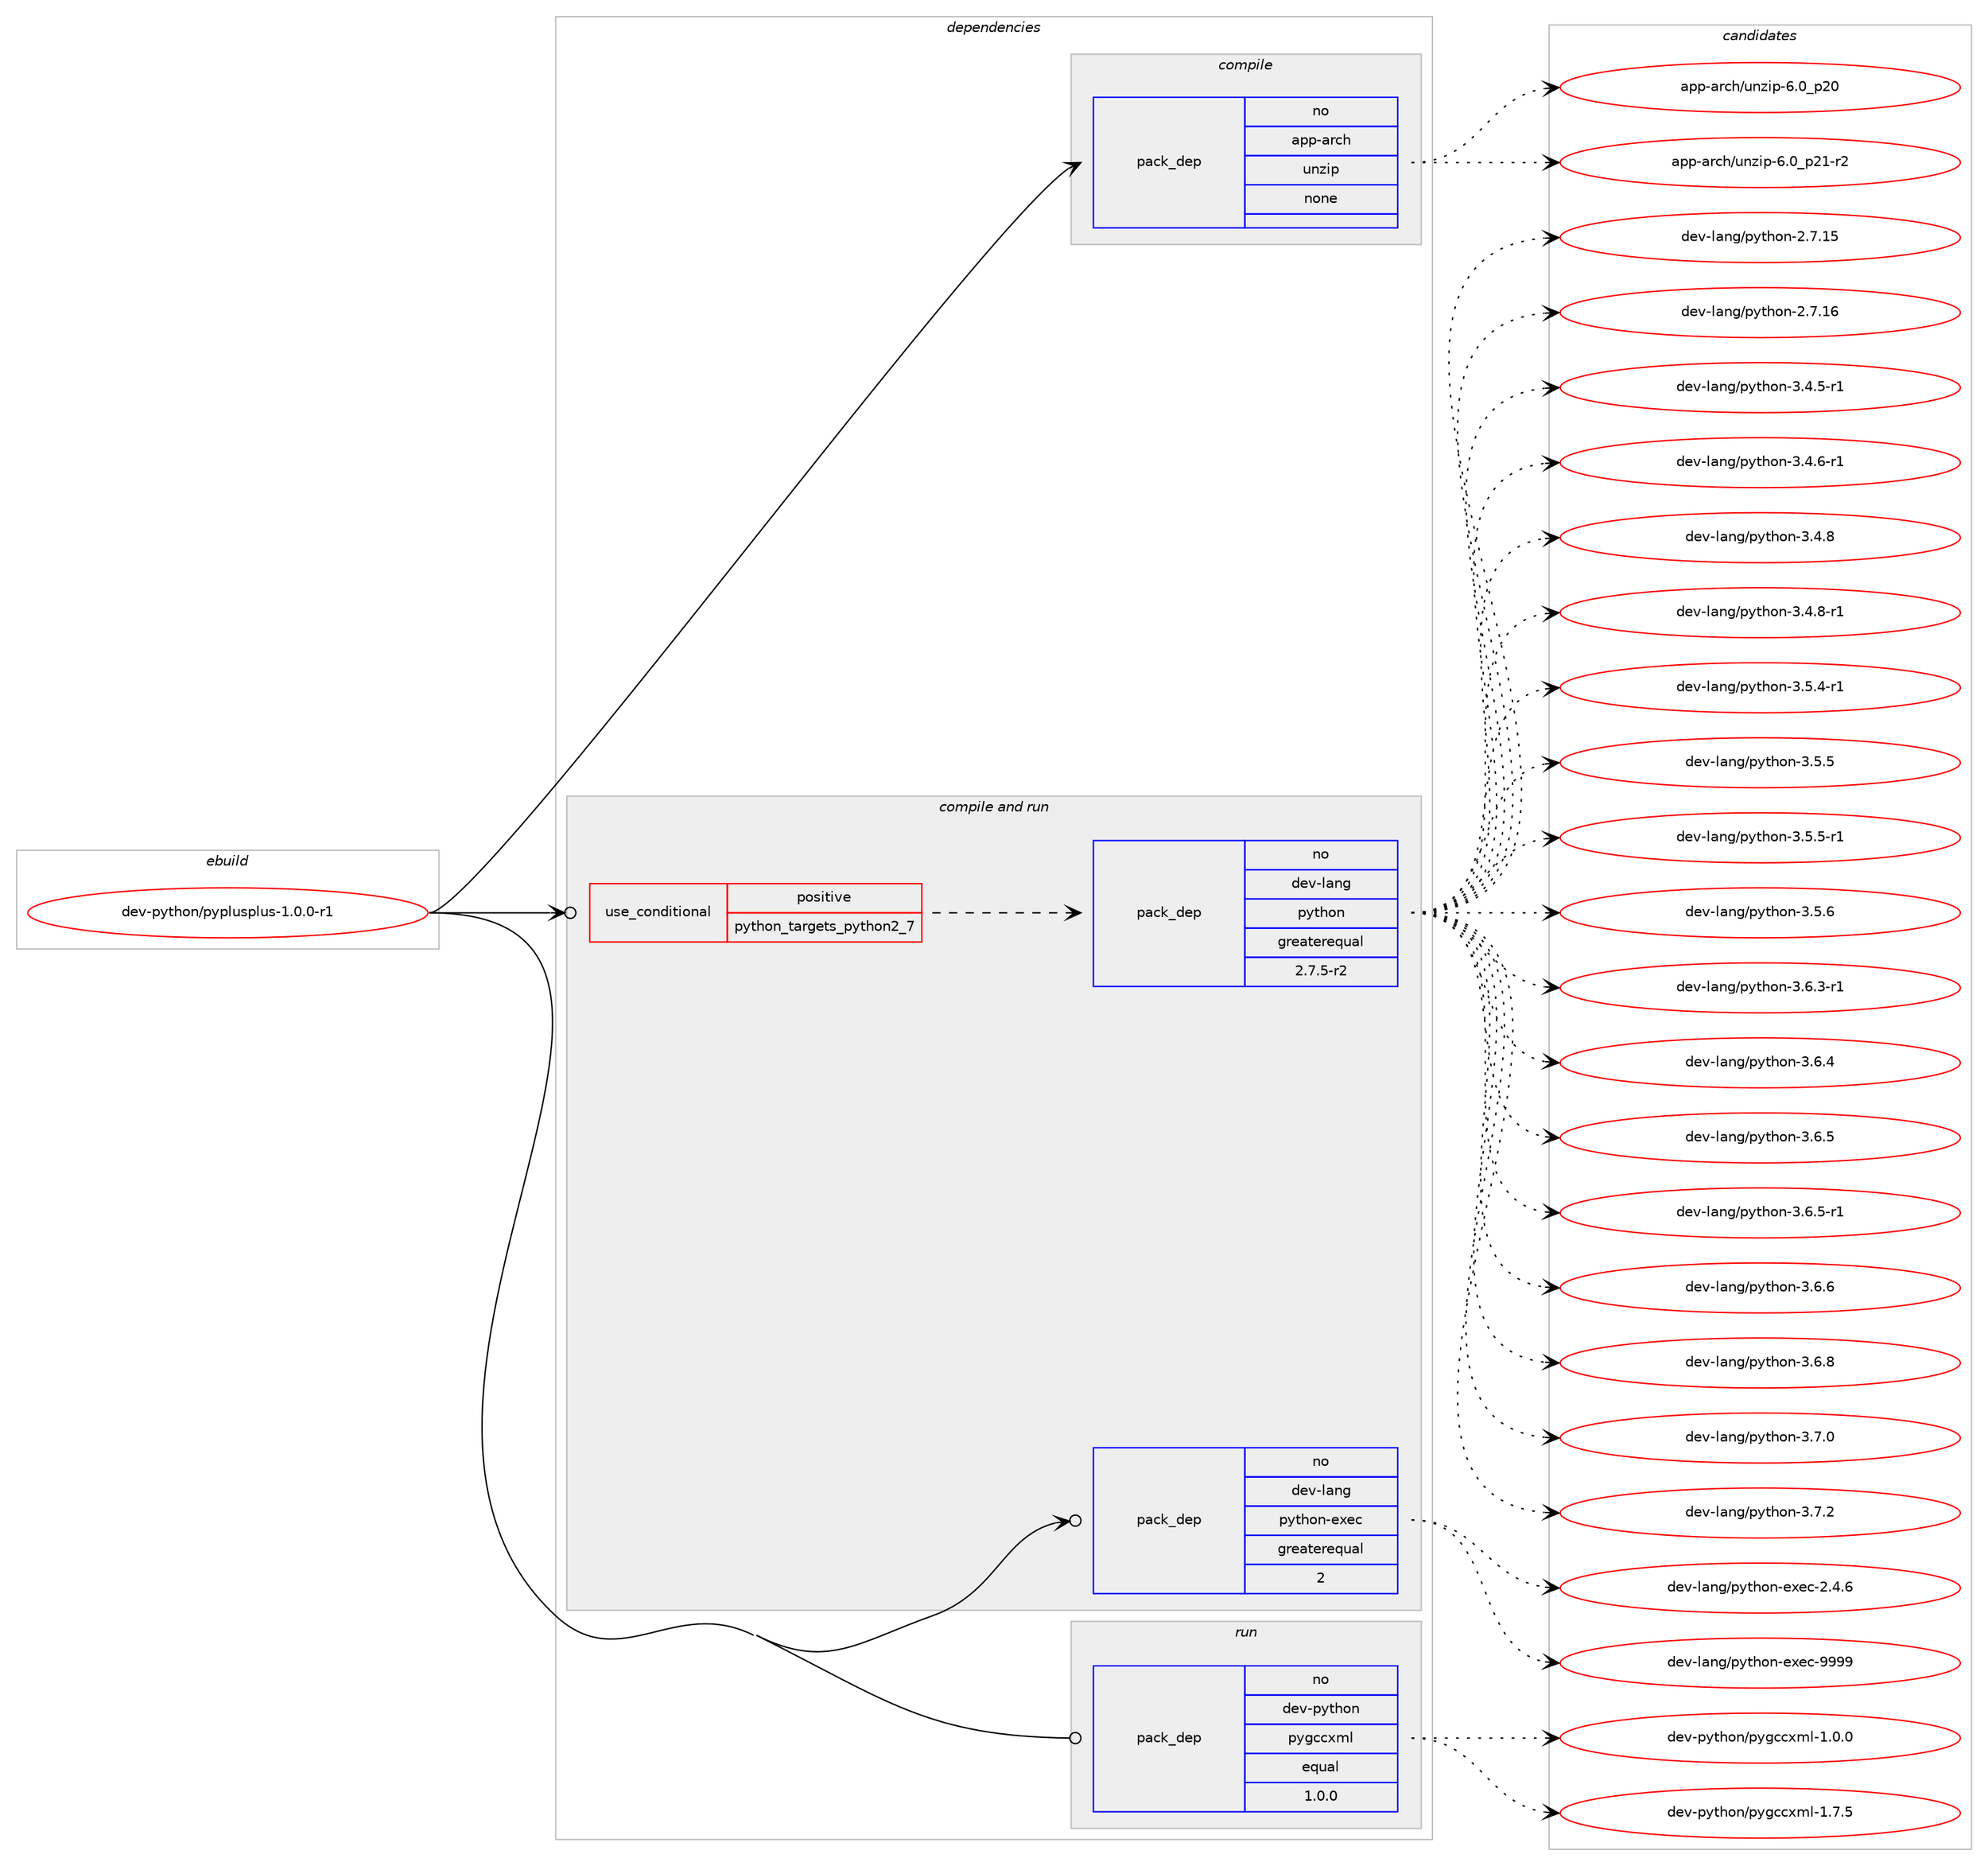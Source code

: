 digraph prolog {

# *************
# Graph options
# *************

newrank=true;
concentrate=true;
compound=true;
graph [rankdir=LR,fontname=Helvetica,fontsize=10,ranksep=1.5];#, ranksep=2.5, nodesep=0.2];
edge  [arrowhead=vee];
node  [fontname=Helvetica,fontsize=10];

# **********
# The ebuild
# **********

subgraph cluster_leftcol {
color=gray;
rank=same;
label=<<i>ebuild</i>>;
id [label="dev-python/pyplusplus-1.0.0-r1", color=red, width=4, href="../dev-python/pyplusplus-1.0.0-r1.svg"];
}

# ****************
# The dependencies
# ****************

subgraph cluster_midcol {
color=gray;
label=<<i>dependencies</i>>;
subgraph cluster_compile {
fillcolor="#eeeeee";
style=filled;
label=<<i>compile</i>>;
subgraph pack1026468 {
dependency1431285 [label=<<TABLE BORDER="0" CELLBORDER="1" CELLSPACING="0" CELLPADDING="4" WIDTH="220"><TR><TD ROWSPAN="6" CELLPADDING="30">pack_dep</TD></TR><TR><TD WIDTH="110">no</TD></TR><TR><TD>app-arch</TD></TR><TR><TD>unzip</TD></TR><TR><TD>none</TD></TR><TR><TD></TD></TR></TABLE>>, shape=none, color=blue];
}
id:e -> dependency1431285:w [weight=20,style="solid",arrowhead="vee"];
}
subgraph cluster_compileandrun {
fillcolor="#eeeeee";
style=filled;
label=<<i>compile and run</i>>;
subgraph cond381494 {
dependency1431286 [label=<<TABLE BORDER="0" CELLBORDER="1" CELLSPACING="0" CELLPADDING="4"><TR><TD ROWSPAN="3" CELLPADDING="10">use_conditional</TD></TR><TR><TD>positive</TD></TR><TR><TD>python_targets_python2_7</TD></TR></TABLE>>, shape=none, color=red];
subgraph pack1026469 {
dependency1431287 [label=<<TABLE BORDER="0" CELLBORDER="1" CELLSPACING="0" CELLPADDING="4" WIDTH="220"><TR><TD ROWSPAN="6" CELLPADDING="30">pack_dep</TD></TR><TR><TD WIDTH="110">no</TD></TR><TR><TD>dev-lang</TD></TR><TR><TD>python</TD></TR><TR><TD>greaterequal</TD></TR><TR><TD>2.7.5-r2</TD></TR></TABLE>>, shape=none, color=blue];
}
dependency1431286:e -> dependency1431287:w [weight=20,style="dashed",arrowhead="vee"];
}
id:e -> dependency1431286:w [weight=20,style="solid",arrowhead="odotvee"];
subgraph pack1026470 {
dependency1431288 [label=<<TABLE BORDER="0" CELLBORDER="1" CELLSPACING="0" CELLPADDING="4" WIDTH="220"><TR><TD ROWSPAN="6" CELLPADDING="30">pack_dep</TD></TR><TR><TD WIDTH="110">no</TD></TR><TR><TD>dev-lang</TD></TR><TR><TD>python-exec</TD></TR><TR><TD>greaterequal</TD></TR><TR><TD>2</TD></TR></TABLE>>, shape=none, color=blue];
}
id:e -> dependency1431288:w [weight=20,style="solid",arrowhead="odotvee"];
}
subgraph cluster_run {
fillcolor="#eeeeee";
style=filled;
label=<<i>run</i>>;
subgraph pack1026471 {
dependency1431289 [label=<<TABLE BORDER="0" CELLBORDER="1" CELLSPACING="0" CELLPADDING="4" WIDTH="220"><TR><TD ROWSPAN="6" CELLPADDING="30">pack_dep</TD></TR><TR><TD WIDTH="110">no</TD></TR><TR><TD>dev-python</TD></TR><TR><TD>pygccxml</TD></TR><TR><TD>equal</TD></TR><TR><TD>1.0.0</TD></TR></TABLE>>, shape=none, color=blue];
}
id:e -> dependency1431289:w [weight=20,style="solid",arrowhead="odot"];
}
}

# **************
# The candidates
# **************

subgraph cluster_choices {
rank=same;
color=gray;
label=<<i>candidates</i>>;

subgraph choice1026468 {
color=black;
nodesep=1;
choice971121124597114991044711711012210511245544648951125048 [label="app-arch/unzip-6.0_p20", color=red, width=4,href="../app-arch/unzip-6.0_p20.svg"];
choice9711211245971149910447117110122105112455446489511250494511450 [label="app-arch/unzip-6.0_p21-r2", color=red, width=4,href="../app-arch/unzip-6.0_p21-r2.svg"];
dependency1431285:e -> choice971121124597114991044711711012210511245544648951125048:w [style=dotted,weight="100"];
dependency1431285:e -> choice9711211245971149910447117110122105112455446489511250494511450:w [style=dotted,weight="100"];
}
subgraph choice1026469 {
color=black;
nodesep=1;
choice10010111845108971101034711212111610411111045504655464953 [label="dev-lang/python-2.7.15", color=red, width=4,href="../dev-lang/python-2.7.15.svg"];
choice10010111845108971101034711212111610411111045504655464954 [label="dev-lang/python-2.7.16", color=red, width=4,href="../dev-lang/python-2.7.16.svg"];
choice1001011184510897110103471121211161041111104551465246534511449 [label="dev-lang/python-3.4.5-r1", color=red, width=4,href="../dev-lang/python-3.4.5-r1.svg"];
choice1001011184510897110103471121211161041111104551465246544511449 [label="dev-lang/python-3.4.6-r1", color=red, width=4,href="../dev-lang/python-3.4.6-r1.svg"];
choice100101118451089711010347112121116104111110455146524656 [label="dev-lang/python-3.4.8", color=red, width=4,href="../dev-lang/python-3.4.8.svg"];
choice1001011184510897110103471121211161041111104551465246564511449 [label="dev-lang/python-3.4.8-r1", color=red, width=4,href="../dev-lang/python-3.4.8-r1.svg"];
choice1001011184510897110103471121211161041111104551465346524511449 [label="dev-lang/python-3.5.4-r1", color=red, width=4,href="../dev-lang/python-3.5.4-r1.svg"];
choice100101118451089711010347112121116104111110455146534653 [label="dev-lang/python-3.5.5", color=red, width=4,href="../dev-lang/python-3.5.5.svg"];
choice1001011184510897110103471121211161041111104551465346534511449 [label="dev-lang/python-3.5.5-r1", color=red, width=4,href="../dev-lang/python-3.5.5-r1.svg"];
choice100101118451089711010347112121116104111110455146534654 [label="dev-lang/python-3.5.6", color=red, width=4,href="../dev-lang/python-3.5.6.svg"];
choice1001011184510897110103471121211161041111104551465446514511449 [label="dev-lang/python-3.6.3-r1", color=red, width=4,href="../dev-lang/python-3.6.3-r1.svg"];
choice100101118451089711010347112121116104111110455146544652 [label="dev-lang/python-3.6.4", color=red, width=4,href="../dev-lang/python-3.6.4.svg"];
choice100101118451089711010347112121116104111110455146544653 [label="dev-lang/python-3.6.5", color=red, width=4,href="../dev-lang/python-3.6.5.svg"];
choice1001011184510897110103471121211161041111104551465446534511449 [label="dev-lang/python-3.6.5-r1", color=red, width=4,href="../dev-lang/python-3.6.5-r1.svg"];
choice100101118451089711010347112121116104111110455146544654 [label="dev-lang/python-3.6.6", color=red, width=4,href="../dev-lang/python-3.6.6.svg"];
choice100101118451089711010347112121116104111110455146544656 [label="dev-lang/python-3.6.8", color=red, width=4,href="../dev-lang/python-3.6.8.svg"];
choice100101118451089711010347112121116104111110455146554648 [label="dev-lang/python-3.7.0", color=red, width=4,href="../dev-lang/python-3.7.0.svg"];
choice100101118451089711010347112121116104111110455146554650 [label="dev-lang/python-3.7.2", color=red, width=4,href="../dev-lang/python-3.7.2.svg"];
dependency1431287:e -> choice10010111845108971101034711212111610411111045504655464953:w [style=dotted,weight="100"];
dependency1431287:e -> choice10010111845108971101034711212111610411111045504655464954:w [style=dotted,weight="100"];
dependency1431287:e -> choice1001011184510897110103471121211161041111104551465246534511449:w [style=dotted,weight="100"];
dependency1431287:e -> choice1001011184510897110103471121211161041111104551465246544511449:w [style=dotted,weight="100"];
dependency1431287:e -> choice100101118451089711010347112121116104111110455146524656:w [style=dotted,weight="100"];
dependency1431287:e -> choice1001011184510897110103471121211161041111104551465246564511449:w [style=dotted,weight="100"];
dependency1431287:e -> choice1001011184510897110103471121211161041111104551465346524511449:w [style=dotted,weight="100"];
dependency1431287:e -> choice100101118451089711010347112121116104111110455146534653:w [style=dotted,weight="100"];
dependency1431287:e -> choice1001011184510897110103471121211161041111104551465346534511449:w [style=dotted,weight="100"];
dependency1431287:e -> choice100101118451089711010347112121116104111110455146534654:w [style=dotted,weight="100"];
dependency1431287:e -> choice1001011184510897110103471121211161041111104551465446514511449:w [style=dotted,weight="100"];
dependency1431287:e -> choice100101118451089711010347112121116104111110455146544652:w [style=dotted,weight="100"];
dependency1431287:e -> choice100101118451089711010347112121116104111110455146544653:w [style=dotted,weight="100"];
dependency1431287:e -> choice1001011184510897110103471121211161041111104551465446534511449:w [style=dotted,weight="100"];
dependency1431287:e -> choice100101118451089711010347112121116104111110455146544654:w [style=dotted,weight="100"];
dependency1431287:e -> choice100101118451089711010347112121116104111110455146544656:w [style=dotted,weight="100"];
dependency1431287:e -> choice100101118451089711010347112121116104111110455146554648:w [style=dotted,weight="100"];
dependency1431287:e -> choice100101118451089711010347112121116104111110455146554650:w [style=dotted,weight="100"];
}
subgraph choice1026470 {
color=black;
nodesep=1;
choice1001011184510897110103471121211161041111104510112010199455046524654 [label="dev-lang/python-exec-2.4.6", color=red, width=4,href="../dev-lang/python-exec-2.4.6.svg"];
choice10010111845108971101034711212111610411111045101120101994557575757 [label="dev-lang/python-exec-9999", color=red, width=4,href="../dev-lang/python-exec-9999.svg"];
dependency1431288:e -> choice1001011184510897110103471121211161041111104510112010199455046524654:w [style=dotted,weight="100"];
dependency1431288:e -> choice10010111845108971101034711212111610411111045101120101994557575757:w [style=dotted,weight="100"];
}
subgraph choice1026471 {
color=black;
nodesep=1;
choice10010111845112121116104111110471121211039999120109108454946484648 [label="dev-python/pygccxml-1.0.0", color=red, width=4,href="../dev-python/pygccxml-1.0.0.svg"];
choice10010111845112121116104111110471121211039999120109108454946554653 [label="dev-python/pygccxml-1.7.5", color=red, width=4,href="../dev-python/pygccxml-1.7.5.svg"];
dependency1431289:e -> choice10010111845112121116104111110471121211039999120109108454946484648:w [style=dotted,weight="100"];
dependency1431289:e -> choice10010111845112121116104111110471121211039999120109108454946554653:w [style=dotted,weight="100"];
}
}

}
